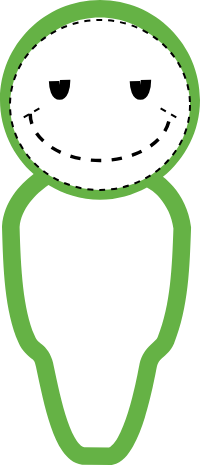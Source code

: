 <mxfile version="16.6.4" type="github">
  <diagram id="Lg-hWCFLpcMsqBMSjmdD" name="第 1 页">
    <mxGraphModel dx="1422" dy="836" grid="1" gridSize="10" guides="1" tooltips="1" connect="1" arrows="1" fold="1" page="1" pageScale="1" pageWidth="827" pageHeight="1169" math="0" shadow="0">
      <root>
        <mxCell id="0" />
        <mxCell id="1" parent="0" />
        <mxCell id="h73T4WqFtQ5He0e4NS6H-3" value="" style="sketch=0;pointerEvents=1;shadow=0;dashed=0;html=1;strokeColor=none;aspect=fixed;labelPosition=center;verticalLabelPosition=bottom;verticalAlign=top;align=center;outlineConnect=0;shape=mxgraph.vvd.administrator;fillColor=#65B245;" vertex="1" parent="1">
          <mxGeometry x="364" y="490" width="100" height="232.56" as="geometry" />
        </mxCell>
        <mxCell id="h73T4WqFtQ5He0e4NS6H-4" value="" style="verticalLabelPosition=bottom;verticalAlign=top;html=1;shape=mxgraph.basic.smiley;dashed=1;strokeWidth=1;gradientColor=#ffffff;gradientDirection=west;" vertex="1" parent="1">
          <mxGeometry x="369" y="500" width="90" height="85" as="geometry" />
        </mxCell>
      </root>
    </mxGraphModel>
  </diagram>
</mxfile>
